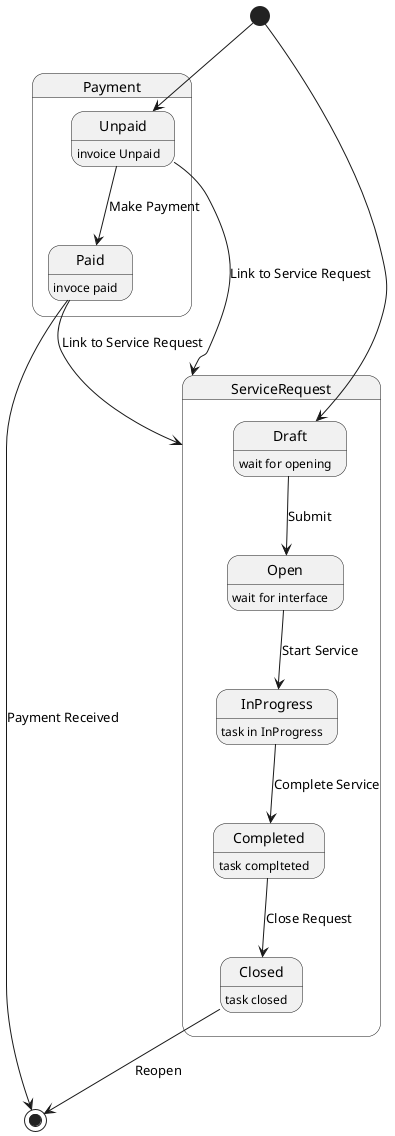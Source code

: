 @startuml


state ServiceRequest{
state Draft : wait for opening
state Open : wait for interface 
state InProgress : task in InProgress
state Completed : task complteted
state Closed : task closed
  
}

state Payment{
  Unpaid: invoice Unpaid
  Paid : invoce paid
}


[*] --> Draft
Draft --> Open: Submit
Open --> InProgress: Start Service
InProgress --> Completed: Complete Service
Completed --> Closed: Close Request
Closed --> [*]: Reopen


[*] --> Unpaid
Unpaid --> Paid: Make Payment
Paid --> [*]: Payment Received

Unpaid --> ServiceRequest: Link to Service Request
Paid --> ServiceRequest: Link to Service Request
@enduml
